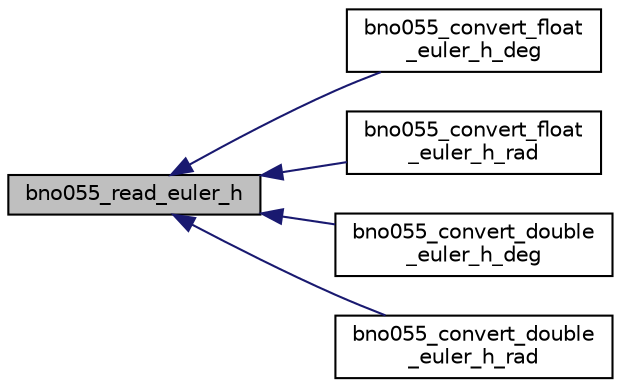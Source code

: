 digraph "bno055_read_euler_h"
{
  edge [fontname="Helvetica",fontsize="10",labelfontname="Helvetica",labelfontsize="10"];
  node [fontname="Helvetica",fontsize="10",shape=record];
  rankdir="LR";
  Node1 [label="bno055_read_euler_h",height=0.2,width=0.4,color="black", fillcolor="grey75", style="filled", fontcolor="black"];
  Node1 -> Node2 [dir="back",color="midnightblue",fontsize="10",style="solid",fontname="Helvetica"];
  Node2 [label="bno055_convert_float\l_euler_h_deg",height=0.2,width=0.4,color="black", fillcolor="white", style="filled",URL="$bno055_8h.html#a588fbc78e75afa34919d97a0f4cf00b1",tooltip="This API is used to convert the Euler h raw data to degree output as float. "];
  Node1 -> Node3 [dir="back",color="midnightblue",fontsize="10",style="solid",fontname="Helvetica"];
  Node3 [label="bno055_convert_float\l_euler_h_rad",height=0.2,width=0.4,color="black", fillcolor="white", style="filled",URL="$bno055_8h.html#a989b19b30a57fff5ef31aad53072e4d0",tooltip="This API is used to convert the Euler h raw data to radians output as float. "];
  Node1 -> Node4 [dir="back",color="midnightblue",fontsize="10",style="solid",fontname="Helvetica"];
  Node4 [label="bno055_convert_double\l_euler_h_deg",height=0.2,width=0.4,color="black", fillcolor="white", style="filled",URL="$bno055_8h.html#acee857f9955c40193e5fe9e126bf0af2",tooltip="This API is used to convert the Euler h raw data to degree output as double. "];
  Node1 -> Node5 [dir="back",color="midnightblue",fontsize="10",style="solid",fontname="Helvetica"];
  Node5 [label="bno055_convert_double\l_euler_h_rad",height=0.2,width=0.4,color="black", fillcolor="white", style="filled",URL="$bno055_8h.html#a5df8123ba2a5c8a66fda939028ae7d31",tooltip="This API is used to convert the Euler h raw data to radians output as double. "];
}
